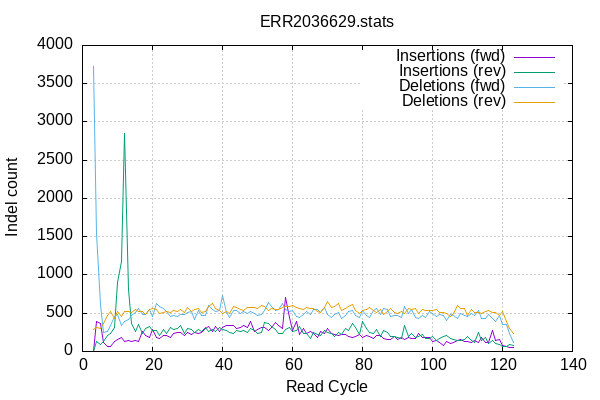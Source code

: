 
        set terminal png size 600,400 truecolor
        set output "ERR2036629-indel-cycles.png"
        set grid xtics ytics y2tics back lc rgb "#cccccc"
        set style line 1 linetype 1  linecolor rgb "red"
        set style line 2 linetype 2  linecolor rgb "black"
        set style line 3 linetype 3  linecolor rgb "green"
        set style line 4 linetype 4  linecolor rgb "blue"
        set style increment user
        set ylabel "Indel count"
        set xlabel "Read Cycle"
        set title "ERR2036629.stats" noenhanced
    plot '-' w l ti 'Insertions (fwd)', '' w l ti 'Insertions (rev)', '' w l ti 'Deletions (fwd)', '' w l ti 'Deletions (rev)'
3	0
4	389
5	362
6	112
7	70
8	68
9	129
10	156
11	177
12	132
13	143
14	135
15	148
16	129
17	263
18	205
19	179
20	290
21	184
22	170
23	214
24	209
25	178
26	231
27	253
28	247
29	212
30	245
31	225
32	250
33	236
34	250
35	306
36	330
37	267
38	325
39	264
40	313
41	341
42	336
43	340
44	299
45	310
46	341
47	308
48	394
49	267
50	287
51	320
52	316
53	273
54	317
55	373
56	344
57	305
58	712
59	439
60	279
61	398
62	228
63	301
64	238
65	255
66	230
67	189
68	267
69	233
70	295
71	236
72	218
73	210
74	222
75	220
76	200
77	182
78	198
79	217
80	186
81	203
82	195
83	175
84	213
85	203
86	171
87	158
88	160
89	193
90	158
91	182
92	154
93	177
94	168
95	168
96	241
97	183
98	185
99	181
100	127
101	139
102	119
103	83
104	136
105	104
106	113
107	140
108	157
109	127
110	125
111	117
112	140
113	120
114	188
115	122
116	121
117	274
118	149
119	163
120	75
121	71
122	53
123	55
end
3	0
4	128
5	87
6	130
7	204
8	235
9	314
10	903
11	1177
12	2845
13	808
14	372
15	259
16	359
17	230
18	295
19	331
20	274
21	274
22	210
23	284
24	233
25	308
26	282
27	304
28	337
29	234
30	299
31	291
32	250
33	282
34	265
35	313
36	260
37	283
38	266
39	308
40	283
41	271
42	252
43	241
44	273
45	262
46	272
47	245
48	300
49	271
50	238
51	249
52	373
53	363
54	329
55	292
56	239
57	232
58	290
59	310
60	265
61	275
62	329
63	235
64	231
65	173
66	243
67	228
68	204
69	273
70	249
71	239
72	195
73	249
74	220
75	301
76	272
77	365
78	311
79	228
80	387
81	299
82	251
83	232
84	291
85	196
86	273
87	245
88	193
89	192
90	187
91	173
92	340
93	195
94	233
95	186
96	195
97	224
98	167
99	167
100	196
101	144
102	171
103	201
104	203
105	165
106	160
107	141
108	145
109	151
110	192
111	149
112	124
113	244
114	139
115	179
116	103
117	143
118	101
119	88
120	70
121	70
122	91
123	75
end
3	3719
4	1546
5	612
6	249
7	265
8	334
9	451
10	487
11	342
12	398
13	413
14	468
15	505
16	564
17	482
18	489
19	550
20	454
21	624
22	586
23	556
24	520
25	455
26	472
27	459
28	490
29	483
30	509
31	518
32	424
33	541
34	468
35	474
36	599
37	543
38	524
39	534
40	729
41	515
42	446
43	540
44	534
45	497
46	528
47	495
48	529
49	493
50	468
51	480
52	534
53	634
54	582
55	530
56	546
57	622
58	552
59	526
60	533
61	456
62	448
63	484
64	520
65	486
66	548
67	552
68	505
69	577
70	490
71	448
72	479
73	513
74	433
75	468
76	517
77	534
78	468
79	440
80	534
81	476
82	438
83	531
84	557
85	487
86	556
87	554
88	464
89	475
90	474
91	440
92	582
93	495
94	544
95	443
96	426
97	465
98	440
99	518
100	500
101	460
102	485
103	476
104	408
105	484
106	472
107	436
108	496
109	466
110	457
111	493
112	473
113	542
114	431
115	431
116	485
117	436
118	391
119	467
120	352
121	350
122	235
123	123
end
3	290
4	310
5	306
6	369
7	471
8	528
9	425
10	526
11	456
12	520
13	518
14	516
15	554
16	523
17	528
18	486
19	549
20	558
21	552
22	496
23	509
24	529
25	505
26	535
27	528
28	543
29	506
30	574
31	522
32	544
33	562
34	513
35	523
36	588
37	621
38	566
39	541
40	495
41	523
42	503
43	589
44	580
45	551
46	536
47	577
48	576
49	573
50	568
51	598
52	586
53	542
54	563
55	546
56	544
57	570
58	584
59	588
60	602
61	574
62	565
63	548
64	570
65	561
66	567
67	524
68	506
69	569
70	654
71	576
72	583
73	623
74	538
75	560
76	586
77	618
78	539
79	502
80	536
81	554
82	574
83	541
84	514
85	551
86	484
87	518
88	565
89	507
90	496
91	524
92	493
93	565
94	544
95	561
96	500
97	547
98	536
99	536
100	538
101	548
102	509
103	506
104	500
105	462
106	501
107	598
108	567
109	557
110	475
111	544
112	511
113	515
114	494
115	517
116	533
117	505
118	512
119	472
120	527
121	388
122	297
123	230
end
